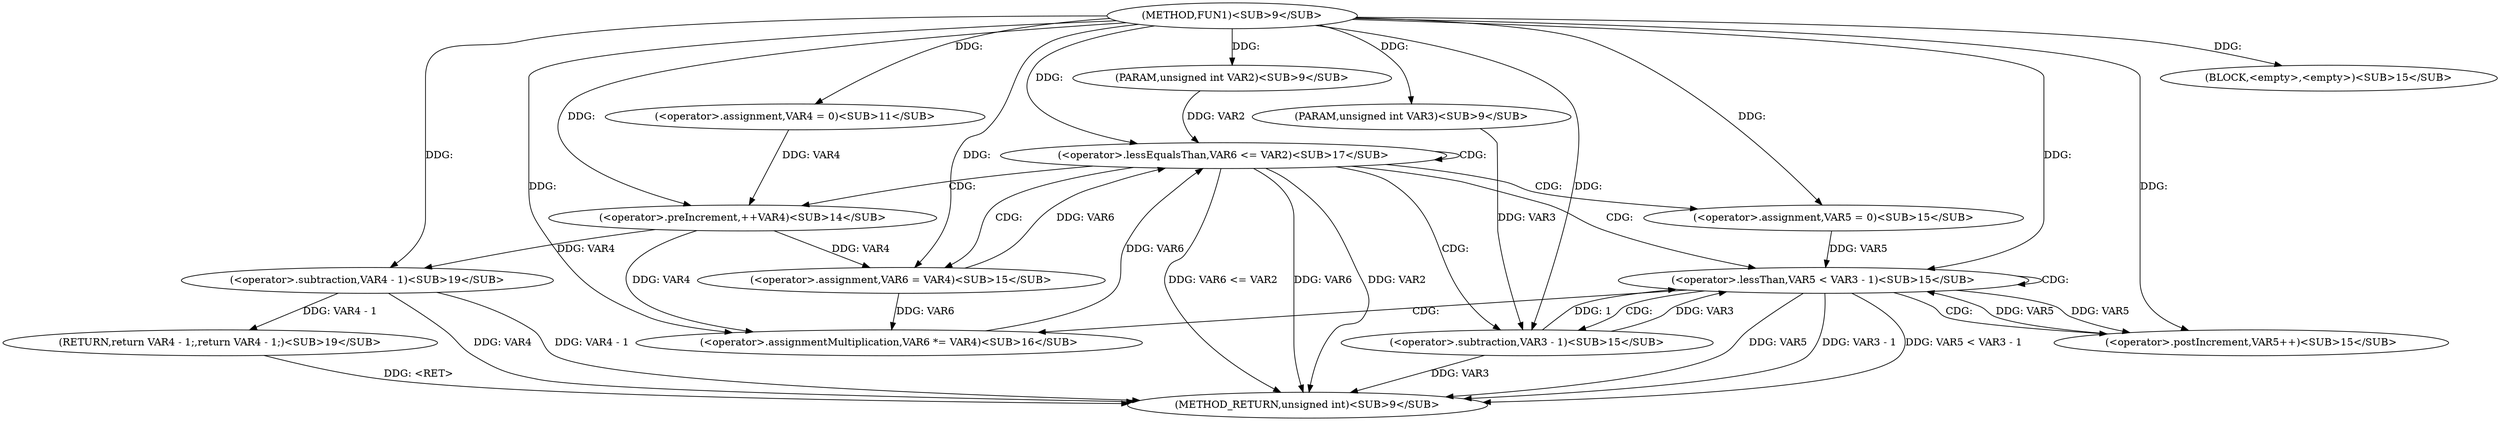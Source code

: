 
digraph "FUN1" {  

"13628" [label = "(METHOD,FUN1)<SUB>9</SUB>" ]

"13668" [label = "(METHOD_RETURN,unsigned int)<SUB>9</SUB>" ]

"13629" [label = "(PARAM,unsigned int VAR2)<SUB>9</SUB>" ]

"13630" [label = "(PARAM,unsigned int VAR3)<SUB>9</SUB>" ]

"13635" [label = "(&lt;operator&gt;.assignment,VAR4 = 0)<SUB>11</SUB>" ]

"13664" [label = "(RETURN,return VAR4 - 1;,return VAR4 - 1;)<SUB>19</SUB>" ]

"13661" [label = "(&lt;operator&gt;.lessEqualsThan,VAR6 &lt;= VAR2)<SUB>17</SUB>" ]

"13665" [label = "(&lt;operator&gt;.subtraction,VAR4 - 1)<SUB>19</SUB>" ]

"13640" [label = "(&lt;operator&gt;.preIncrement,++VAR4)<SUB>14</SUB>" ]

"13651" [label = "(&lt;operator&gt;.lessThan,VAR5 &lt; VAR3 - 1)<SUB>15</SUB>" ]

"13656" [label = "(&lt;operator&gt;.postIncrement,VAR5++)<SUB>15</SUB>" ]

"13658" [label = "(&lt;operator&gt;.assignmentMultiplication,VAR6 *= VAR4)<SUB>16</SUB>" ]

"13644" [label = "(BLOCK,&lt;empty&gt;,&lt;empty&gt;)<SUB>15</SUB>" ]

"13645" [label = "(&lt;operator&gt;.assignment,VAR5 = 0)<SUB>15</SUB>" ]

"13648" [label = "(&lt;operator&gt;.assignment,VAR6 = VAR4)<SUB>15</SUB>" ]

"13653" [label = "(&lt;operator&gt;.subtraction,VAR3 - 1)<SUB>15</SUB>" ]

  "13664" -> "13668"  [ label = "DDG: &lt;RET&gt;"] 

  "13651" -> "13668"  [ label = "DDG: VAR5"] 

  "13653" -> "13668"  [ label = "DDG: VAR3"] 

  "13651" -> "13668"  [ label = "DDG: VAR3 - 1"] 

  "13651" -> "13668"  [ label = "DDG: VAR5 &lt; VAR3 - 1"] 

  "13661" -> "13668"  [ label = "DDG: VAR6"] 

  "13661" -> "13668"  [ label = "DDG: VAR2"] 

  "13661" -> "13668"  [ label = "DDG: VAR6 &lt;= VAR2"] 

  "13665" -> "13668"  [ label = "DDG: VAR4"] 

  "13665" -> "13668"  [ label = "DDG: VAR4 - 1"] 

  "13628" -> "13629"  [ label = "DDG: "] 

  "13628" -> "13630"  [ label = "DDG: "] 

  "13628" -> "13635"  [ label = "DDG: "] 

  "13665" -> "13664"  [ label = "DDG: VAR4 - 1"] 

  "13648" -> "13661"  [ label = "DDG: VAR6"] 

  "13658" -> "13661"  [ label = "DDG: VAR6"] 

  "13628" -> "13661"  [ label = "DDG: "] 

  "13629" -> "13661"  [ label = "DDG: VAR2"] 

  "13628" -> "13665"  [ label = "DDG: "] 

  "13640" -> "13665"  [ label = "DDG: VAR4"] 

  "13635" -> "13640"  [ label = "DDG: VAR4"] 

  "13628" -> "13640"  [ label = "DDG: "] 

  "13628" -> "13658"  [ label = "DDG: "] 

  "13640" -> "13658"  [ label = "DDG: VAR4"] 

  "13628" -> "13644"  [ label = "DDG: "] 

  "13645" -> "13651"  [ label = "DDG: VAR5"] 

  "13656" -> "13651"  [ label = "DDG: VAR5"] 

  "13628" -> "13651"  [ label = "DDG: "] 

  "13653" -> "13651"  [ label = "DDG: VAR3"] 

  "13653" -> "13651"  [ label = "DDG: 1"] 

  "13651" -> "13656"  [ label = "DDG: VAR5"] 

  "13628" -> "13656"  [ label = "DDG: "] 

  "13648" -> "13658"  [ label = "DDG: VAR6"] 

  "13628" -> "13645"  [ label = "DDG: "] 

  "13640" -> "13648"  [ label = "DDG: VAR4"] 

  "13628" -> "13648"  [ label = "DDG: "] 

  "13630" -> "13653"  [ label = "DDG: VAR3"] 

  "13628" -> "13653"  [ label = "DDG: "] 

  "13661" -> "13648"  [ label = "CDG: "] 

  "13661" -> "13653"  [ label = "CDG: "] 

  "13661" -> "13645"  [ label = "CDG: "] 

  "13661" -> "13640"  [ label = "CDG: "] 

  "13661" -> "13651"  [ label = "CDG: "] 

  "13661" -> "13661"  [ label = "CDG: "] 

  "13651" -> "13653"  [ label = "CDG: "] 

  "13651" -> "13658"  [ label = "CDG: "] 

  "13651" -> "13656"  [ label = "CDG: "] 

  "13651" -> "13651"  [ label = "CDG: "] 

}